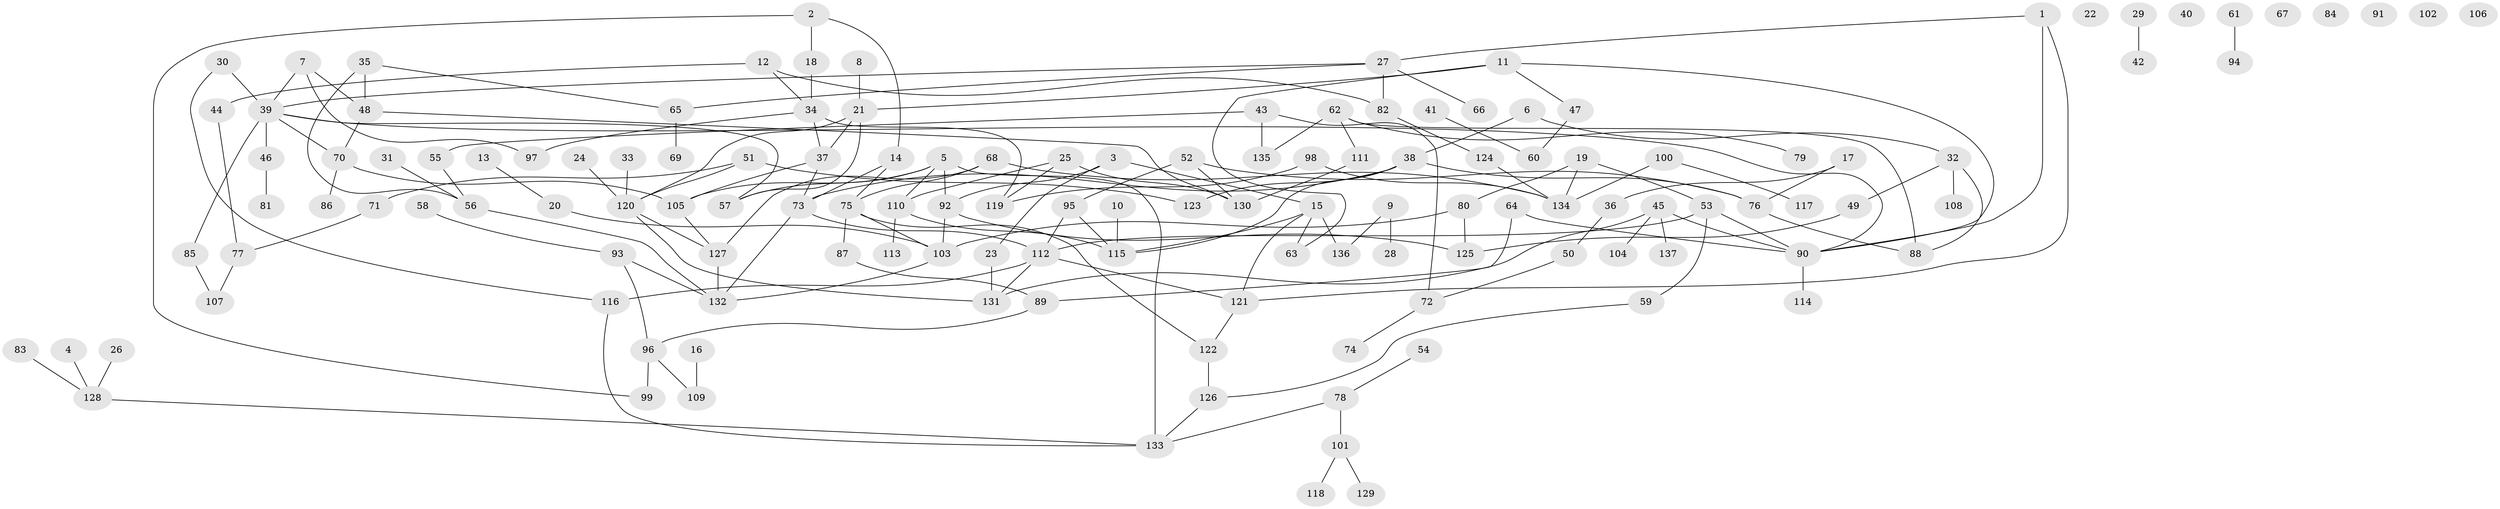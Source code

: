 // coarse degree distribution, {0: 0.16666666666666666, 1: 0.3148148148148148, 2: 0.16666666666666666, 3: 0.07407407407407407, 8: 0.05555555555555555, 4: 0.09259259259259259, 5: 0.05555555555555555, 11: 0.018518518518518517, 6: 0.018518518518518517, 16: 0.018518518518518517, 7: 0.018518518518518517}
// Generated by graph-tools (version 1.1) at 2025/44/03/04/25 21:44:17]
// undirected, 137 vertices, 177 edges
graph export_dot {
graph [start="1"]
  node [color=gray90,style=filled];
  1;
  2;
  3;
  4;
  5;
  6;
  7;
  8;
  9;
  10;
  11;
  12;
  13;
  14;
  15;
  16;
  17;
  18;
  19;
  20;
  21;
  22;
  23;
  24;
  25;
  26;
  27;
  28;
  29;
  30;
  31;
  32;
  33;
  34;
  35;
  36;
  37;
  38;
  39;
  40;
  41;
  42;
  43;
  44;
  45;
  46;
  47;
  48;
  49;
  50;
  51;
  52;
  53;
  54;
  55;
  56;
  57;
  58;
  59;
  60;
  61;
  62;
  63;
  64;
  65;
  66;
  67;
  68;
  69;
  70;
  71;
  72;
  73;
  74;
  75;
  76;
  77;
  78;
  79;
  80;
  81;
  82;
  83;
  84;
  85;
  86;
  87;
  88;
  89;
  90;
  91;
  92;
  93;
  94;
  95;
  96;
  97;
  98;
  99;
  100;
  101;
  102;
  103;
  104;
  105;
  106;
  107;
  108;
  109;
  110;
  111;
  112;
  113;
  114;
  115;
  116;
  117;
  118;
  119;
  120;
  121;
  122;
  123;
  124;
  125;
  126;
  127;
  128;
  129;
  130;
  131;
  132;
  133;
  134;
  135;
  136;
  137;
  1 -- 27;
  1 -- 90;
  1 -- 121;
  2 -- 14;
  2 -- 18;
  2 -- 99;
  3 -- 15;
  3 -- 23;
  3 -- 92;
  4 -- 128;
  5 -- 57;
  5 -- 92;
  5 -- 105;
  5 -- 110;
  5 -- 133;
  6 -- 32;
  6 -- 38;
  7 -- 39;
  7 -- 48;
  7 -- 97;
  8 -- 21;
  9 -- 28;
  9 -- 136;
  10 -- 115;
  11 -- 21;
  11 -- 47;
  11 -- 63;
  11 -- 90;
  12 -- 34;
  12 -- 44;
  12 -- 82;
  13 -- 20;
  14 -- 73;
  14 -- 75;
  15 -- 63;
  15 -- 115;
  15 -- 121;
  15 -- 136;
  16 -- 109;
  17 -- 36;
  17 -- 76;
  18 -- 34;
  19 -- 53;
  19 -- 80;
  19 -- 134;
  20 -- 103;
  21 -- 37;
  21 -- 57;
  21 -- 120;
  23 -- 131;
  24 -- 120;
  25 -- 110;
  25 -- 119;
  25 -- 130;
  26 -- 128;
  27 -- 39;
  27 -- 65;
  27 -- 66;
  27 -- 82;
  29 -- 42;
  30 -- 39;
  30 -- 116;
  31 -- 56;
  32 -- 49;
  32 -- 88;
  32 -- 108;
  33 -- 120;
  34 -- 37;
  34 -- 97;
  34 -- 119;
  35 -- 48;
  35 -- 56;
  35 -- 65;
  36 -- 50;
  37 -- 73;
  37 -- 105;
  38 -- 73;
  38 -- 76;
  38 -- 115;
  38 -- 123;
  39 -- 46;
  39 -- 57;
  39 -- 70;
  39 -- 85;
  39 -- 90;
  41 -- 60;
  43 -- 55;
  43 -- 72;
  43 -- 135;
  44 -- 77;
  45 -- 90;
  45 -- 104;
  45 -- 131;
  45 -- 137;
  46 -- 81;
  47 -- 60;
  48 -- 70;
  48 -- 130;
  49 -- 125;
  50 -- 72;
  51 -- 71;
  51 -- 120;
  51 -- 123;
  52 -- 76;
  52 -- 95;
  52 -- 130;
  53 -- 59;
  53 -- 90;
  53 -- 112;
  54 -- 78;
  55 -- 56;
  56 -- 132;
  58 -- 93;
  59 -- 126;
  61 -- 94;
  62 -- 79;
  62 -- 88;
  62 -- 111;
  62 -- 135;
  64 -- 89;
  64 -- 90;
  65 -- 69;
  68 -- 75;
  68 -- 127;
  68 -- 134;
  70 -- 86;
  70 -- 105;
  71 -- 77;
  72 -- 74;
  73 -- 112;
  73 -- 132;
  75 -- 87;
  75 -- 103;
  75 -- 122;
  76 -- 88;
  77 -- 107;
  78 -- 101;
  78 -- 133;
  80 -- 103;
  80 -- 125;
  82 -- 124;
  83 -- 128;
  85 -- 107;
  87 -- 89;
  89 -- 96;
  90 -- 114;
  92 -- 103;
  92 -- 125;
  93 -- 96;
  93 -- 132;
  95 -- 112;
  95 -- 115;
  96 -- 99;
  96 -- 109;
  98 -- 119;
  98 -- 134;
  100 -- 117;
  100 -- 134;
  101 -- 118;
  101 -- 129;
  103 -- 132;
  105 -- 127;
  110 -- 113;
  110 -- 115;
  111 -- 130;
  112 -- 116;
  112 -- 121;
  112 -- 131;
  116 -- 133;
  120 -- 127;
  120 -- 131;
  121 -- 122;
  122 -- 126;
  124 -- 134;
  126 -- 133;
  127 -- 132;
  128 -- 133;
}

